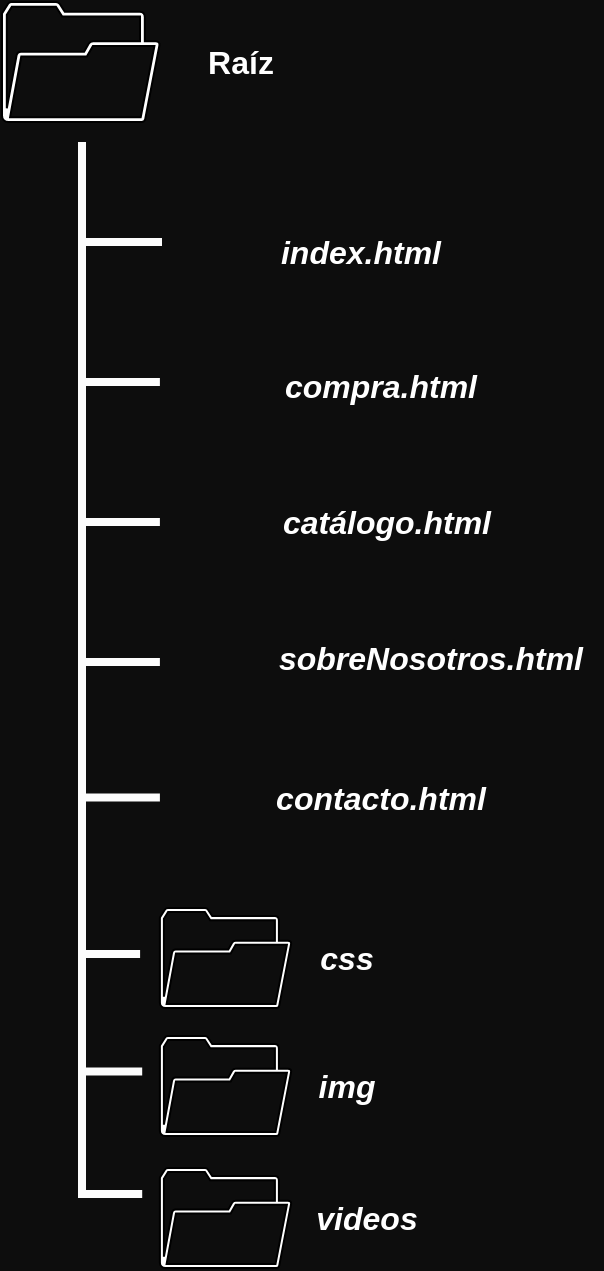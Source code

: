 <mxfile version="22.1.0" type="device">
  <diagram name="Página-1" id="E_2nS7adq8fw27yxQrlU">
    <mxGraphModel dx="1434" dy="768" grid="0" gridSize="10" guides="1" tooltips="1" connect="1" arrows="1" fold="1" page="1" pageScale="1" pageWidth="827" pageHeight="1169" background="#0D0D0D" math="0" shadow="0">
      <root>
        <mxCell id="0" />
        <mxCell id="1" parent="0" />
        <mxCell id="FQlkcVSkbwtSRXYIVpkn-7" value="" style="sketch=0;pointerEvents=1;shadow=0;dashed=0;html=1;aspect=fixed;labelPosition=center;verticalLabelPosition=bottom;verticalAlign=top;align=center;outlineConnect=0;shape=mxgraph.vvd.folder;labelBackgroundColor=none;" parent="1" vertex="1">
          <mxGeometry x="40" y="80" width="78.95" height="60" as="geometry" />
        </mxCell>
        <mxCell id="FQlkcVSkbwtSRXYIVpkn-10" value="" style="shape=image;html=1;verticalAlign=top;verticalLabelPosition=bottom;labelBackgroundColor=#ffffff;imageAspect=0;aspect=fixed;image=https://cdn1.iconfinder.com/data/icons/bootstrap-vol-3/16/filetype-html-128.png;labelBorderColor=none;" parent="1" vertex="1">
          <mxGeometry x="118.95" y="180" width="50" height="50" as="geometry" />
        </mxCell>
        <mxCell id="FQlkcVSkbwtSRXYIVpkn-12" value="Raíz" style="text;html=1;align=center;verticalAlign=middle;whiteSpace=wrap;rounded=0;glass=0;fontColor=#FFFFFF;fontSize=16;fontStyle=1" parent="1" vertex="1">
          <mxGeometry x="118.95" y="87.5" width="81.05" height="45" as="geometry" />
        </mxCell>
        <mxCell id="FQlkcVSkbwtSRXYIVpkn-16" value="index.html" style="text;html=1;align=center;verticalAlign=middle;whiteSpace=wrap;rounded=0;glass=0;fontColor=#FFFFFF;fontSize=16;fontStyle=3" parent="1" vertex="1">
          <mxGeometry x="168.95" y="190" width="101.05" height="30" as="geometry" />
        </mxCell>
        <mxCell id="FQlkcVSkbwtSRXYIVpkn-17" value="" style="shape=image;html=1;verticalAlign=top;verticalLabelPosition=bottom;labelBackgroundColor=#ffffff;imageAspect=0;aspect=fixed;image=https://cdn1.iconfinder.com/data/icons/bootstrap-vol-3/16/filetype-html-128.png;labelBorderColor=none;" parent="1" vertex="1">
          <mxGeometry x="118.95" y="247" width="50" height="50" as="geometry" />
        </mxCell>
        <mxCell id="FQlkcVSkbwtSRXYIVpkn-18" value="compra.html" style="text;html=1;align=center;verticalAlign=middle;whiteSpace=wrap;rounded=0;glass=0;fontColor=#FFFFFF;fontSize=16;fontStyle=3" parent="1" vertex="1">
          <mxGeometry x="168.95" y="257" width="121.05" height="30" as="geometry" />
        </mxCell>
        <mxCell id="FQlkcVSkbwtSRXYIVpkn-19" value="" style="shape=image;html=1;verticalAlign=top;verticalLabelPosition=bottom;labelBackgroundColor=#ffffff;imageAspect=0;aspect=fixed;image=https://cdn1.iconfinder.com/data/icons/bootstrap-vol-3/16/filetype-html-128.png;labelBorderColor=none;" parent="1" vertex="1">
          <mxGeometry x="118.95" y="383" width="50" height="50" as="geometry" />
        </mxCell>
        <mxCell id="FQlkcVSkbwtSRXYIVpkn-20" value="sobreNosotros.html" style="text;html=1;align=center;verticalAlign=middle;whiteSpace=wrap;rounded=0;glass=0;fontColor=#FFFFFF;fontSize=16;fontStyle=3" parent="1" vertex="1">
          <mxGeometry x="168.95" y="393" width="171.05" height="30" as="geometry" />
        </mxCell>
        <mxCell id="FQlkcVSkbwtSRXYIVpkn-21" value="" style="shape=image;html=1;verticalAlign=top;verticalLabelPosition=bottom;labelBackgroundColor=#ffffff;imageAspect=0;aspect=fixed;image=https://cdn1.iconfinder.com/data/icons/bootstrap-vol-3/16/filetype-html-128.png;labelBorderColor=none;" parent="1" vertex="1">
          <mxGeometry x="118.95" y="453" width="50" height="50" as="geometry" />
        </mxCell>
        <mxCell id="FQlkcVSkbwtSRXYIVpkn-22" value="contacto.html" style="text;html=1;align=center;verticalAlign=middle;whiteSpace=wrap;rounded=0;glass=0;fontColor=#FFFFFF;fontSize=16;fontStyle=3" parent="1" vertex="1">
          <mxGeometry x="168.95" y="463" width="121.05" height="30" as="geometry" />
        </mxCell>
        <mxCell id="FQlkcVSkbwtSRXYIVpkn-23" value="" style="sketch=0;pointerEvents=1;shadow=0;dashed=0;html=1;aspect=fixed;labelPosition=center;verticalLabelPosition=bottom;verticalAlign=top;align=center;outlineConnect=0;shape=mxgraph.vvd.folder;labelBackgroundColor=none;" parent="1" vertex="1">
          <mxGeometry x="118.95" y="533" width="65.79" height="50" as="geometry" />
        </mxCell>
        <mxCell id="FQlkcVSkbwtSRXYIVpkn-24" value="css" style="text;html=1;align=center;verticalAlign=middle;whiteSpace=wrap;rounded=0;glass=0;fontColor=#FFFFFF;fontSize=16;fontStyle=3" parent="1" vertex="1">
          <mxGeometry x="184.74" y="543" width="55.26" height="30" as="geometry" />
        </mxCell>
        <mxCell id="FQlkcVSkbwtSRXYIVpkn-25" value="" style="sketch=0;pointerEvents=1;shadow=0;dashed=0;html=1;aspect=fixed;labelPosition=center;verticalLabelPosition=bottom;verticalAlign=top;align=center;outlineConnect=0;shape=mxgraph.vvd.folder;labelBackgroundColor=none;" parent="1" vertex="1">
          <mxGeometry x="118.95" y="597" width="65.79" height="50" as="geometry" />
        </mxCell>
        <mxCell id="FQlkcVSkbwtSRXYIVpkn-26" value="img" style="text;html=1;align=center;verticalAlign=middle;whiteSpace=wrap;rounded=0;glass=0;fontColor=#FFFFFF;fontSize=16;fontStyle=3" parent="1" vertex="1">
          <mxGeometry x="184.74" y="607" width="55.26" height="30" as="geometry" />
        </mxCell>
        <mxCell id="FQlkcVSkbwtSRXYIVpkn-27" value="" style="sketch=0;pointerEvents=1;shadow=0;dashed=0;html=1;aspect=fixed;labelPosition=center;verticalLabelPosition=bottom;verticalAlign=top;align=center;outlineConnect=0;shape=mxgraph.vvd.folder;labelBackgroundColor=none;" parent="1" vertex="1">
          <mxGeometry x="118.95" y="663" width="65.79" height="50" as="geometry" />
        </mxCell>
        <mxCell id="FQlkcVSkbwtSRXYIVpkn-28" value="videos" style="text;html=1;align=center;verticalAlign=middle;whiteSpace=wrap;rounded=0;glass=0;fontColor=#FFFFFF;fontSize=16;fontStyle=3" parent="1" vertex="1">
          <mxGeometry x="184.74" y="673" width="75.26" height="30" as="geometry" />
        </mxCell>
        <mxCell id="FQlkcVSkbwtSRXYIVpkn-30" value="" style="endArrow=none;html=1;rounded=0;strokeWidth=4;fillColor=#60a917;strokeColor=#FCFCFC;" parent="1" edge="1">
          <mxGeometry width="50" height="50" relative="1" as="geometry">
            <mxPoint x="80" y="678" as="sourcePoint" />
            <mxPoint x="80" y="150" as="targetPoint" />
          </mxGeometry>
        </mxCell>
        <mxCell id="FQlkcVSkbwtSRXYIVpkn-31" value="" style="endArrow=none;html=1;rounded=0;strokeWidth=4;fillColor=#60a917;strokeColor=#FCFCFC;" parent="1" edge="1">
          <mxGeometry width="50" height="50" relative="1" as="geometry">
            <mxPoint x="120" y="200" as="sourcePoint" />
            <mxPoint x="80" y="200" as="targetPoint" />
          </mxGeometry>
        </mxCell>
        <mxCell id="FQlkcVSkbwtSRXYIVpkn-32" value="" style="endArrow=none;html=1;rounded=0;strokeWidth=4;fillColor=#60a917;strokeColor=#FCFCFC;" parent="1" edge="1">
          <mxGeometry width="50" height="50" relative="1" as="geometry">
            <mxPoint x="118.95" y="270" as="sourcePoint" />
            <mxPoint x="78.95" y="270" as="targetPoint" />
          </mxGeometry>
        </mxCell>
        <mxCell id="FQlkcVSkbwtSRXYIVpkn-33" value="" style="endArrow=none;html=1;rounded=0;strokeWidth=4;fillColor=#60a917;strokeColor=#FCFCFC;" parent="1" edge="1">
          <mxGeometry width="50" height="50" relative="1" as="geometry">
            <mxPoint x="118.95" y="340" as="sourcePoint" />
            <mxPoint x="78.95" y="340" as="targetPoint" />
          </mxGeometry>
        </mxCell>
        <mxCell id="FQlkcVSkbwtSRXYIVpkn-34" value="" style="endArrow=none;html=1;rounded=0;strokeWidth=4;fillColor=#60a917;strokeColor=#FCFCFC;" parent="1" edge="1">
          <mxGeometry width="50" height="50" relative="1" as="geometry">
            <mxPoint x="118.95" y="410" as="sourcePoint" />
            <mxPoint x="78.95" y="410" as="targetPoint" />
          </mxGeometry>
        </mxCell>
        <mxCell id="FQlkcVSkbwtSRXYIVpkn-35" value="" style="endArrow=none;html=1;rounded=0;strokeWidth=4;fillColor=#60a917;strokeColor=#FCFCFC;" parent="1" edge="1">
          <mxGeometry width="50" height="50" relative="1" as="geometry">
            <mxPoint x="109.05" y="556" as="sourcePoint" />
            <mxPoint x="78" y="556" as="targetPoint" />
          </mxGeometry>
        </mxCell>
        <mxCell id="FQlkcVSkbwtSRXYIVpkn-36" value="" style="endArrow=none;html=1;rounded=0;strokeWidth=4;fillColor=#60a917;strokeColor=#FCFCFC;" parent="1" edge="1">
          <mxGeometry width="50" height="50" relative="1" as="geometry">
            <mxPoint x="110.1" y="614.7" as="sourcePoint" />
            <mxPoint x="79.05" y="614.7" as="targetPoint" />
          </mxGeometry>
        </mxCell>
        <mxCell id="FQlkcVSkbwtSRXYIVpkn-37" value="" style="endArrow=none;html=1;rounded=0;strokeWidth=4;fillColor=#60a917;strokeColor=#FCFCFC;" parent="1" edge="1">
          <mxGeometry width="50" height="50" relative="1" as="geometry">
            <mxPoint x="110.1" y="676" as="sourcePoint" />
            <mxPoint x="79.05" y="676" as="targetPoint" />
          </mxGeometry>
        </mxCell>
        <mxCell id="Ze4YfO8EOXPYWw1gqjJb-1" value="" style="endArrow=none;html=1;rounded=0;strokeWidth=4;fillColor=#60a917;strokeColor=#FCFCFC;" edge="1" parent="1">
          <mxGeometry width="50" height="50" relative="1" as="geometry">
            <mxPoint x="118.95" y="477.8" as="sourcePoint" />
            <mxPoint x="78.95" y="477.8" as="targetPoint" />
          </mxGeometry>
        </mxCell>
        <mxCell id="Ze4YfO8EOXPYWw1gqjJb-2" value="" style="shape=image;html=1;verticalAlign=top;verticalLabelPosition=bottom;labelBackgroundColor=#ffffff;imageAspect=0;aspect=fixed;image=https://cdn1.iconfinder.com/data/icons/bootstrap-vol-3/16/filetype-html-128.png;labelBorderColor=none;" vertex="1" parent="1">
          <mxGeometry x="122.0" y="315" width="50" height="50" as="geometry" />
        </mxCell>
        <mxCell id="Ze4YfO8EOXPYWw1gqjJb-3" value="catálogo.html" style="text;html=1;align=center;verticalAlign=middle;whiteSpace=wrap;rounded=0;glass=0;fontColor=#FFFFFF;fontSize=16;fontStyle=3" vertex="1" parent="1">
          <mxGeometry x="172" y="325" width="121.05" height="30" as="geometry" />
        </mxCell>
      </root>
    </mxGraphModel>
  </diagram>
</mxfile>
